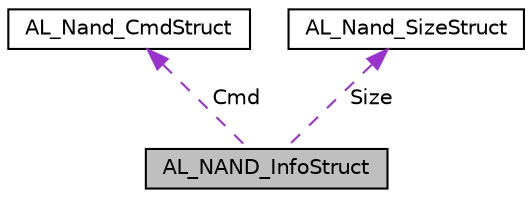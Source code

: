 digraph "AL_NAND_InfoStruct"
{
  edge [fontname="Helvetica",fontsize="10",labelfontname="Helvetica",labelfontsize="10"];
  node [fontname="Helvetica",fontsize="10",shape=record];
  Node1 [label="AL_NAND_InfoStruct",height=0.2,width=0.4,color="black", fillcolor="grey75", style="filled", fontcolor="black"];
  Node2 -> Node1 [dir="back",color="darkorchid3",fontsize="10",style="dashed",label=" Cmd" ,fontname="Helvetica"];
  Node2 [label="AL_Nand_CmdStruct",height=0.2,width=0.4,color="black", fillcolor="white", style="filled",URL="$structAL__Nand__CmdStruct.html"];
  Node3 -> Node1 [dir="back",color="darkorchid3",fontsize="10",style="dashed",label=" Size" ,fontname="Helvetica"];
  Node3 [label="AL_Nand_SizeStruct",height=0.2,width=0.4,color="black", fillcolor="white", style="filled",URL="$structAL__Nand__SizeStruct.html"];
}
